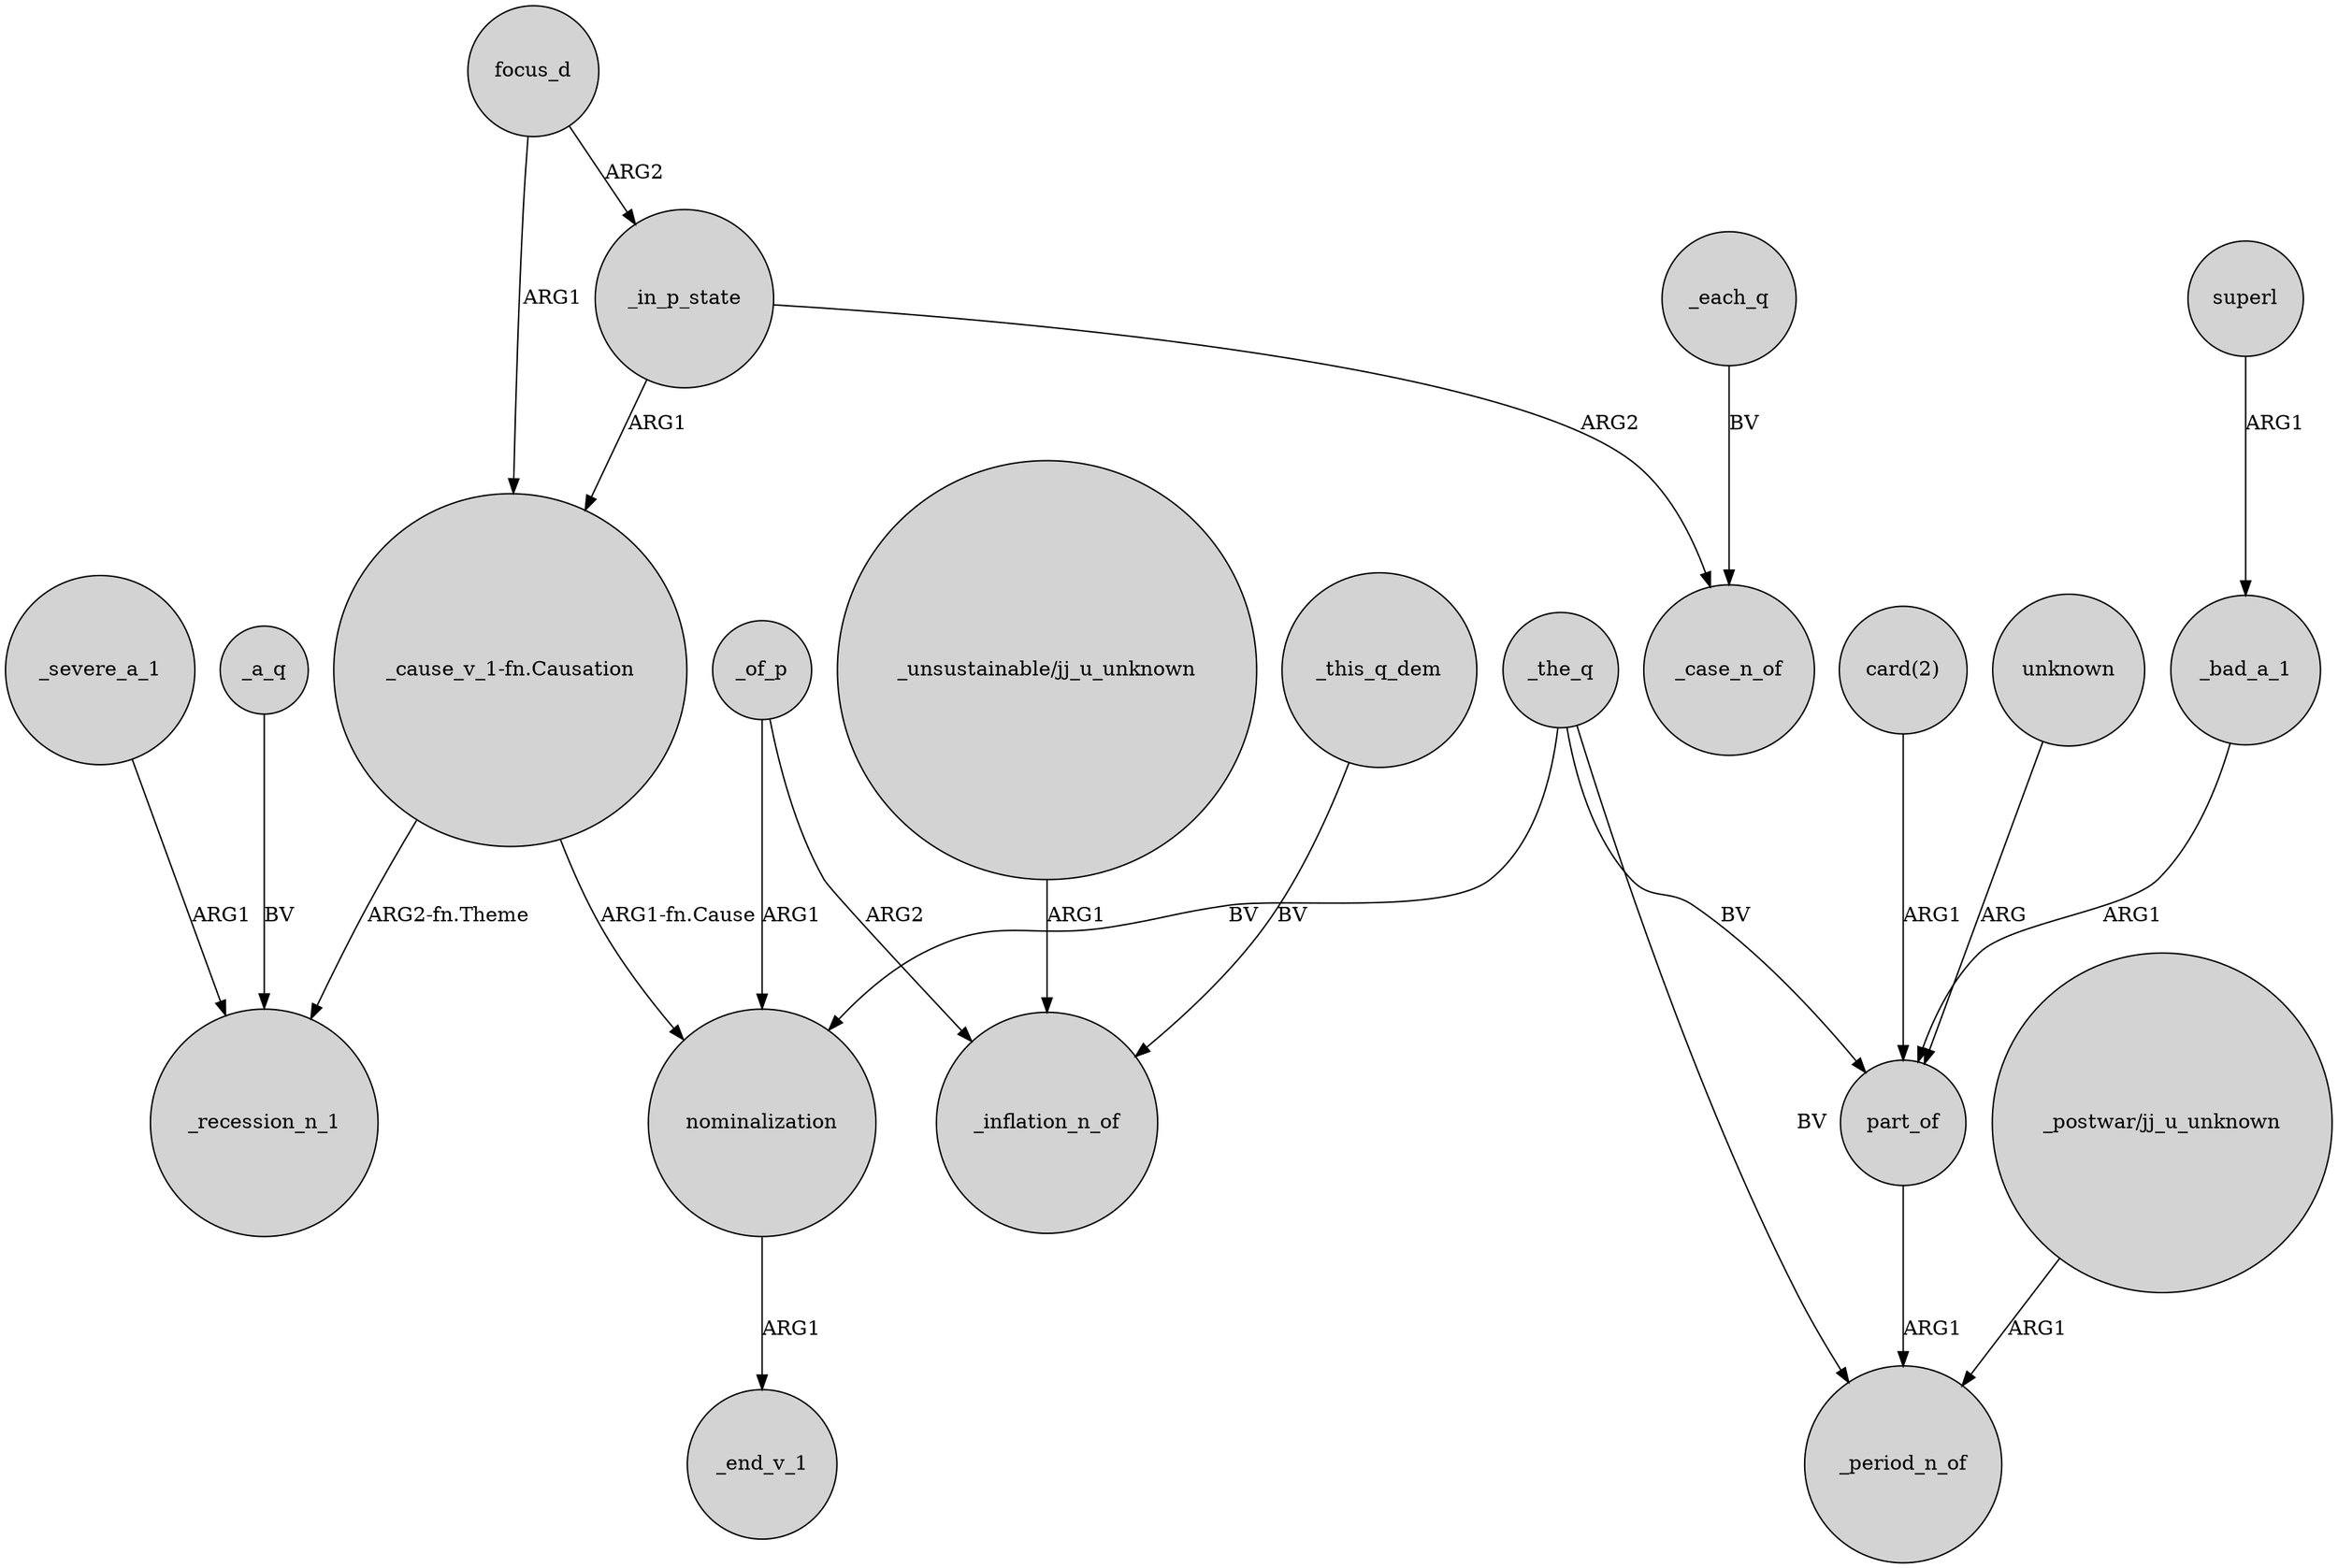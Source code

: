digraph {
	node [shape=circle style=filled]
	"_cause_v_1-fn.Causation" -> _recession_n_1 [label="ARG2-fn.Theme"]
	_severe_a_1 -> _recession_n_1 [label=ARG1]
	_each_q -> _case_n_of [label=BV]
	focus_d -> "_cause_v_1-fn.Causation" [label=ARG1]
	_this_q_dem -> _inflation_n_of [label=BV]
	part_of -> _period_n_of [label=ARG1]
	focus_d -> _in_p_state [label=ARG2]
	"card(2)" -> part_of [label=ARG1]
	_in_p_state -> "_cause_v_1-fn.Causation" [label=ARG1]
	_of_p -> nominalization [label=ARG1]
	superl -> _bad_a_1 [label=ARG1]
	_of_p -> _inflation_n_of [label=ARG2]
	_bad_a_1 -> part_of [label=ARG1]
	"_cause_v_1-fn.Causation" -> nominalization [label="ARG1-fn.Cause"]
	_the_q -> _period_n_of [label=BV]
	_in_p_state -> _case_n_of [label=ARG2]
	"_unsustainable/jj_u_unknown" -> _inflation_n_of [label=ARG1]
	_the_q -> part_of [label=BV]
	"_postwar/jj_u_unknown" -> _period_n_of [label=ARG1]
	nominalization -> _end_v_1 [label=ARG1]
	_a_q -> _recession_n_1 [label=BV]
	unknown -> part_of [label=ARG]
	_the_q -> nominalization [label=BV]
}
